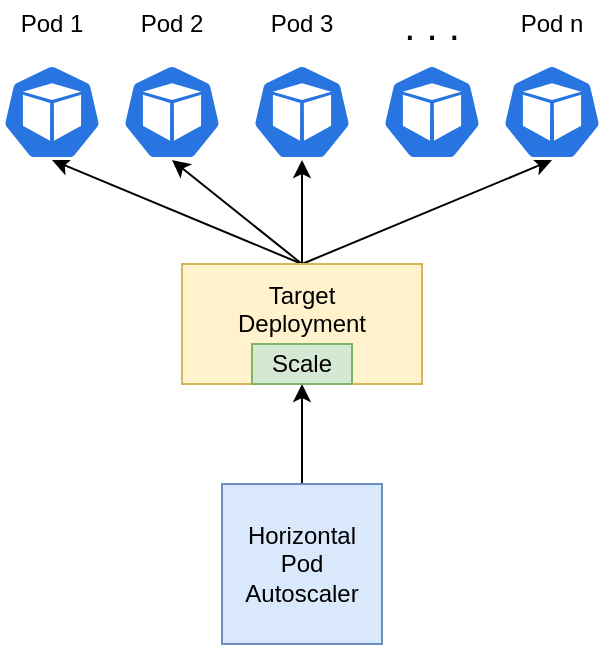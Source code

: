 <mxfile version="13.4.4" type="device"><diagram id="zk-cN_RDNfyXzxI2TJEO" name="Page-1"><mxGraphModel dx="1373" dy="825" grid="1" gridSize="10" guides="1" tooltips="1" connect="1" arrows="1" fold="1" page="1" pageScale="1" pageWidth="850" pageHeight="1100" math="0" shadow="0"><root><mxCell id="0"/><mxCell id="1" parent="0"/><mxCell id="8g44oFBhsYJROQWj2ICp-10" style="edgeStyle=orthogonalEdgeStyle;rounded=0;orthogonalLoop=1;jettySize=auto;html=1;exitX=0.5;exitY=0;exitDx=0;exitDy=0;entryX=0.5;entryY=1;entryDx=0;entryDy=0;" edge="1" parent="1" source="8g44oFBhsYJROQWj2ICp-1" target="8g44oFBhsYJROQWj2ICp-3"><mxGeometry relative="1" as="geometry"/></mxCell><mxCell id="8g44oFBhsYJROQWj2ICp-1" value="Horizontal&lt;br&gt;Pod&lt;br&gt;Autoscaler" style="whiteSpace=wrap;html=1;aspect=fixed;fillColor=#dae8fc;strokeColor=#6c8ebf;" vertex="1" parent="1"><mxGeometry x="380" y="380" width="80" height="80" as="geometry"/></mxCell><mxCell id="8g44oFBhsYJROQWj2ICp-11" style="rounded=0;orthogonalLoop=1;jettySize=auto;html=1;exitX=0.5;exitY=0;exitDx=0;exitDy=0;entryX=0.5;entryY=1;entryDx=0;entryDy=0;entryPerimeter=0;" edge="1" parent="1" source="8g44oFBhsYJROQWj2ICp-2" target="8g44oFBhsYJROQWj2ICp-9"><mxGeometry relative="1" as="geometry"/></mxCell><mxCell id="8g44oFBhsYJROQWj2ICp-12" style="edgeStyle=none;rounded=0;orthogonalLoop=1;jettySize=auto;html=1;exitX=0.5;exitY=0;exitDx=0;exitDy=0;entryX=0.5;entryY=1;entryDx=0;entryDy=0;entryPerimeter=0;" edge="1" parent="1" source="8g44oFBhsYJROQWj2ICp-2" target="8g44oFBhsYJROQWj2ICp-4"><mxGeometry relative="1" as="geometry"/></mxCell><mxCell id="8g44oFBhsYJROQWj2ICp-13" style="edgeStyle=none;rounded=0;orthogonalLoop=1;jettySize=auto;html=1;exitX=0.5;exitY=0;exitDx=0;exitDy=0;entryX=0.5;entryY=1;entryDx=0;entryDy=0;entryPerimeter=0;" edge="1" parent="1" source="8g44oFBhsYJROQWj2ICp-2" target="8g44oFBhsYJROQWj2ICp-5"><mxGeometry relative="1" as="geometry"/></mxCell><mxCell id="8g44oFBhsYJROQWj2ICp-14" style="edgeStyle=none;rounded=0;orthogonalLoop=1;jettySize=auto;html=1;exitX=0.5;exitY=0;exitDx=0;exitDy=0;entryX=0.5;entryY=1;entryDx=0;entryDy=0;entryPerimeter=0;" edge="1" parent="1" source="8g44oFBhsYJROQWj2ICp-2" target="8g44oFBhsYJROQWj2ICp-7"><mxGeometry relative="1" as="geometry"/></mxCell><mxCell id="8g44oFBhsYJROQWj2ICp-2" value="Target&lt;br&gt;Deployment&lt;br&gt;&lt;br&gt;" style="rounded=0;whiteSpace=wrap;html=1;fillColor=#fff2cc;strokeColor=#d6b656;" vertex="1" parent="1"><mxGeometry x="360" y="270" width="120" height="60" as="geometry"/></mxCell><mxCell id="8g44oFBhsYJROQWj2ICp-3" value="Scale" style="rounded=0;whiteSpace=wrap;html=1;fillColor=#d5e8d4;strokeColor=#82b366;" vertex="1" parent="1"><mxGeometry x="395" y="310" width="50" height="20" as="geometry"/></mxCell><mxCell id="8g44oFBhsYJROQWj2ICp-4" value="" style="html=1;dashed=0;whitespace=wrap;fillColor=#2875E2;strokeColor=#ffffff;points=[[0.005,0.63,0],[0.1,0.2,0],[0.9,0.2,0],[0.5,0,0],[0.995,0.63,0],[0.72,0.99,0],[0.5,1,0],[0.28,0.99,0]];shape=mxgraph.kubernetes.icon;prIcon=pod" vertex="1" parent="1"><mxGeometry x="395" y="170" width="50" height="48" as="geometry"/></mxCell><mxCell id="8g44oFBhsYJROQWj2ICp-5" value="" style="html=1;dashed=0;whitespace=wrap;fillColor=#2875E2;strokeColor=#ffffff;points=[[0.005,0.63,0],[0.1,0.2,0],[0.9,0.2,0],[0.5,0,0],[0.995,0.63,0],[0.72,0.99,0],[0.5,1,0],[0.28,0.99,0]];shape=mxgraph.kubernetes.icon;prIcon=pod" vertex="1" parent="1"><mxGeometry x="330" y="170" width="50" height="48" as="geometry"/></mxCell><mxCell id="8g44oFBhsYJROQWj2ICp-7" value="" style="html=1;dashed=0;whitespace=wrap;fillColor=#2875E2;strokeColor=#ffffff;points=[[0.005,0.63,0],[0.1,0.2,0],[0.9,0.2,0],[0.5,0,0],[0.995,0.63,0],[0.72,0.99,0],[0.5,1,0],[0.28,0.99,0]];shape=mxgraph.kubernetes.icon;prIcon=pod" vertex="1" parent="1"><mxGeometry x="270" y="170" width="50" height="48" as="geometry"/></mxCell><mxCell id="8g44oFBhsYJROQWj2ICp-8" value="" style="html=1;dashed=0;whitespace=wrap;fillColor=#2875E2;strokeColor=#ffffff;points=[[0.005,0.63,0],[0.1,0.2,0],[0.9,0.2,0],[0.5,0,0],[0.995,0.63,0],[0.72,0.99,0],[0.5,1,0],[0.28,0.99,0]];shape=mxgraph.kubernetes.icon;prIcon=pod" vertex="1" parent="1"><mxGeometry x="460" y="170" width="50" height="48" as="geometry"/></mxCell><mxCell id="8g44oFBhsYJROQWj2ICp-9" value="" style="html=1;dashed=0;whitespace=wrap;fillColor=#2875E2;strokeColor=#ffffff;points=[[0.005,0.63,0],[0.1,0.2,0],[0.9,0.2,0],[0.5,0,0],[0.995,0.63,0],[0.72,0.99,0],[0.5,1,0],[0.28,0.99,0]];shape=mxgraph.kubernetes.icon;prIcon=pod" vertex="1" parent="1"><mxGeometry x="520" y="170" width="50" height="48" as="geometry"/></mxCell><mxCell id="8g44oFBhsYJROQWj2ICp-15" value="Pod 1" style="text;html=1;strokeColor=none;fillColor=none;align=center;verticalAlign=middle;whiteSpace=wrap;rounded=0;" vertex="1" parent="1"><mxGeometry x="275" y="140" width="40" height="20" as="geometry"/></mxCell><mxCell id="8g44oFBhsYJROQWj2ICp-16" value="Pod 2&lt;span style=&quot;color: rgba(0 , 0 , 0 , 0) ; font-family: monospace ; font-size: 0px&quot;&gt;%3CmxGraphModel%3E%3Croot%3E%3CmxCell%20id%3D%220%22%2F%3E%3CmxCell%20id%3D%221%22%20parent%3D%220%22%2F%3E%3CmxCell%20id%3D%222%22%20value%3D%22Pod%201%22%20style%3D%22text%3Bhtml%3D1%3BstrokeColor%3Dnone%3BfillColor%3Dnone%3Balign%3Dcenter%3BverticalAlign%3Dmiddle%3BwhiteSpace%3Dwrap%3Brounded%3D0%3B%22%20vertex%3D%221%22%20parent%3D%221%22%3E%3CmxGeometry%20x%3D%22275%22%20y%3D%22140%22%20width%3D%2240%22%20height%3D%2220%22%20as%3D%22geometry%22%2F%3E%3C%2FmxCell%3E%3C%2Froot%3E%3C%2FmxGraphModel%3E&lt;/span&gt;" style="text;html=1;strokeColor=none;fillColor=none;align=center;verticalAlign=middle;whiteSpace=wrap;rounded=0;" vertex="1" parent="1"><mxGeometry x="335" y="140" width="40" height="20" as="geometry"/></mxCell><mxCell id="8g44oFBhsYJROQWj2ICp-17" value="Pod 3" style="text;html=1;strokeColor=none;fillColor=none;align=center;verticalAlign=middle;whiteSpace=wrap;rounded=0;" vertex="1" parent="1"><mxGeometry x="400" y="140" width="40" height="20" as="geometry"/></mxCell><mxCell id="8g44oFBhsYJROQWj2ICp-18" value=". . ." style="text;html=1;strokeColor=none;fillColor=none;align=center;verticalAlign=middle;whiteSpace=wrap;rounded=0;fontSize=20;" vertex="1" parent="1"><mxGeometry x="465" y="140" width="40" height="20" as="geometry"/></mxCell><mxCell id="8g44oFBhsYJROQWj2ICp-19" value="Pod n" style="text;html=1;strokeColor=none;fillColor=none;align=center;verticalAlign=middle;whiteSpace=wrap;rounded=0;" vertex="1" parent="1"><mxGeometry x="525" y="140" width="40" height="20" as="geometry"/></mxCell></root></mxGraphModel></diagram></mxfile>